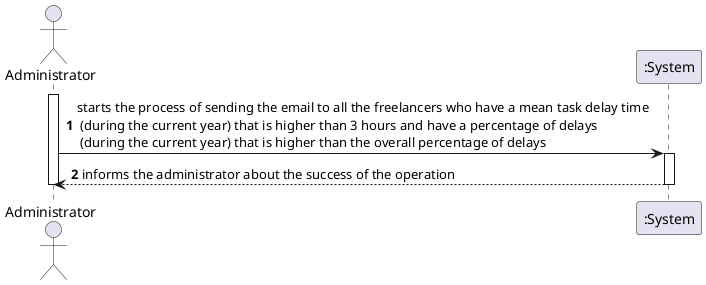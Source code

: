 @startuml
autonumber
actor "Administrator" as ADM

activate ADM

ADM -> ":System" : starts the process of sending the email to all the freelancers who have a mean task delay time \n (during the current year) that is higher than 3 hours and have a percentage of delays\n (during the current year) that is higher than the overall percentage of delays
activate ":System"
":System" --> ADM : informs the administrator about the success of the operation
deactivate ":System"



deactivate ADM




@enduml
